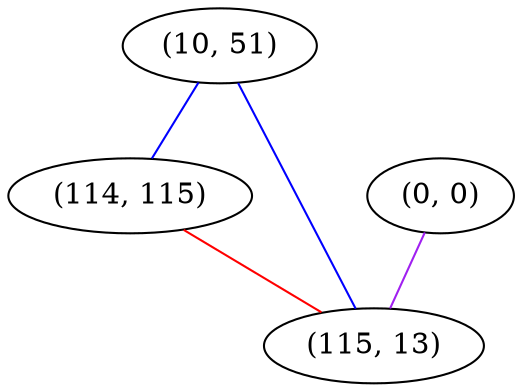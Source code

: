 graph "" {
"(10, 51)";
"(0, 0)";
"(114, 115)";
"(115, 13)";
"(10, 51)" -- "(114, 115)"  [color=blue, key=0, weight=3];
"(10, 51)" -- "(115, 13)"  [color=blue, key=0, weight=3];
"(0, 0)" -- "(115, 13)"  [color=purple, key=0, weight=4];
"(114, 115)" -- "(115, 13)"  [color=red, key=0, weight=1];
}
